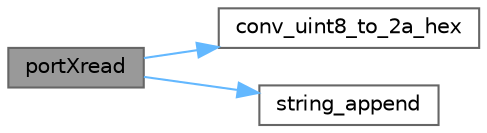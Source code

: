 digraph "portXread"
{
 // LATEX_PDF_SIZE
  bgcolor="transparent";
  edge [fontname=Helvetica,fontsize=10,labelfontname=Helvetica,labelfontsize=10];
  node [fontname=Helvetica,fontsize=10,shape=box,height=0.2,width=0.4];
  rankdir="LR";
  Node1 [label="portXread",height=0.2,width=0.4,color="gray40", fillcolor="grey60", style="filled", fontcolor="black",tooltip=" "];
  Node1 -> Node2 [color="steelblue1",style="solid"];
  Node2 [label="conv_uint8_to_2a_hex",height=0.2,width=0.4,color="grey40", fillcolor="white", style="filled",URL="$serial_8c.html#adf1243f35a18adac6d1f5b02fcb2f594",tooltip="Convert a byte (8 bit binary) to into a 2 char string."];
  Node1 -> Node3 [color="steelblue1",style="solid"];
  Node3 [label="string_append",height=0.2,width=0.4,color="grey40", fillcolor="white", style="filled",URL="$serial_8c.html#a121f4c985d238ae53020ece40f11724d",tooltip="Appends an ASCIIZ (uint8_t) string at the end of s_pascal_string buffer."];
}
